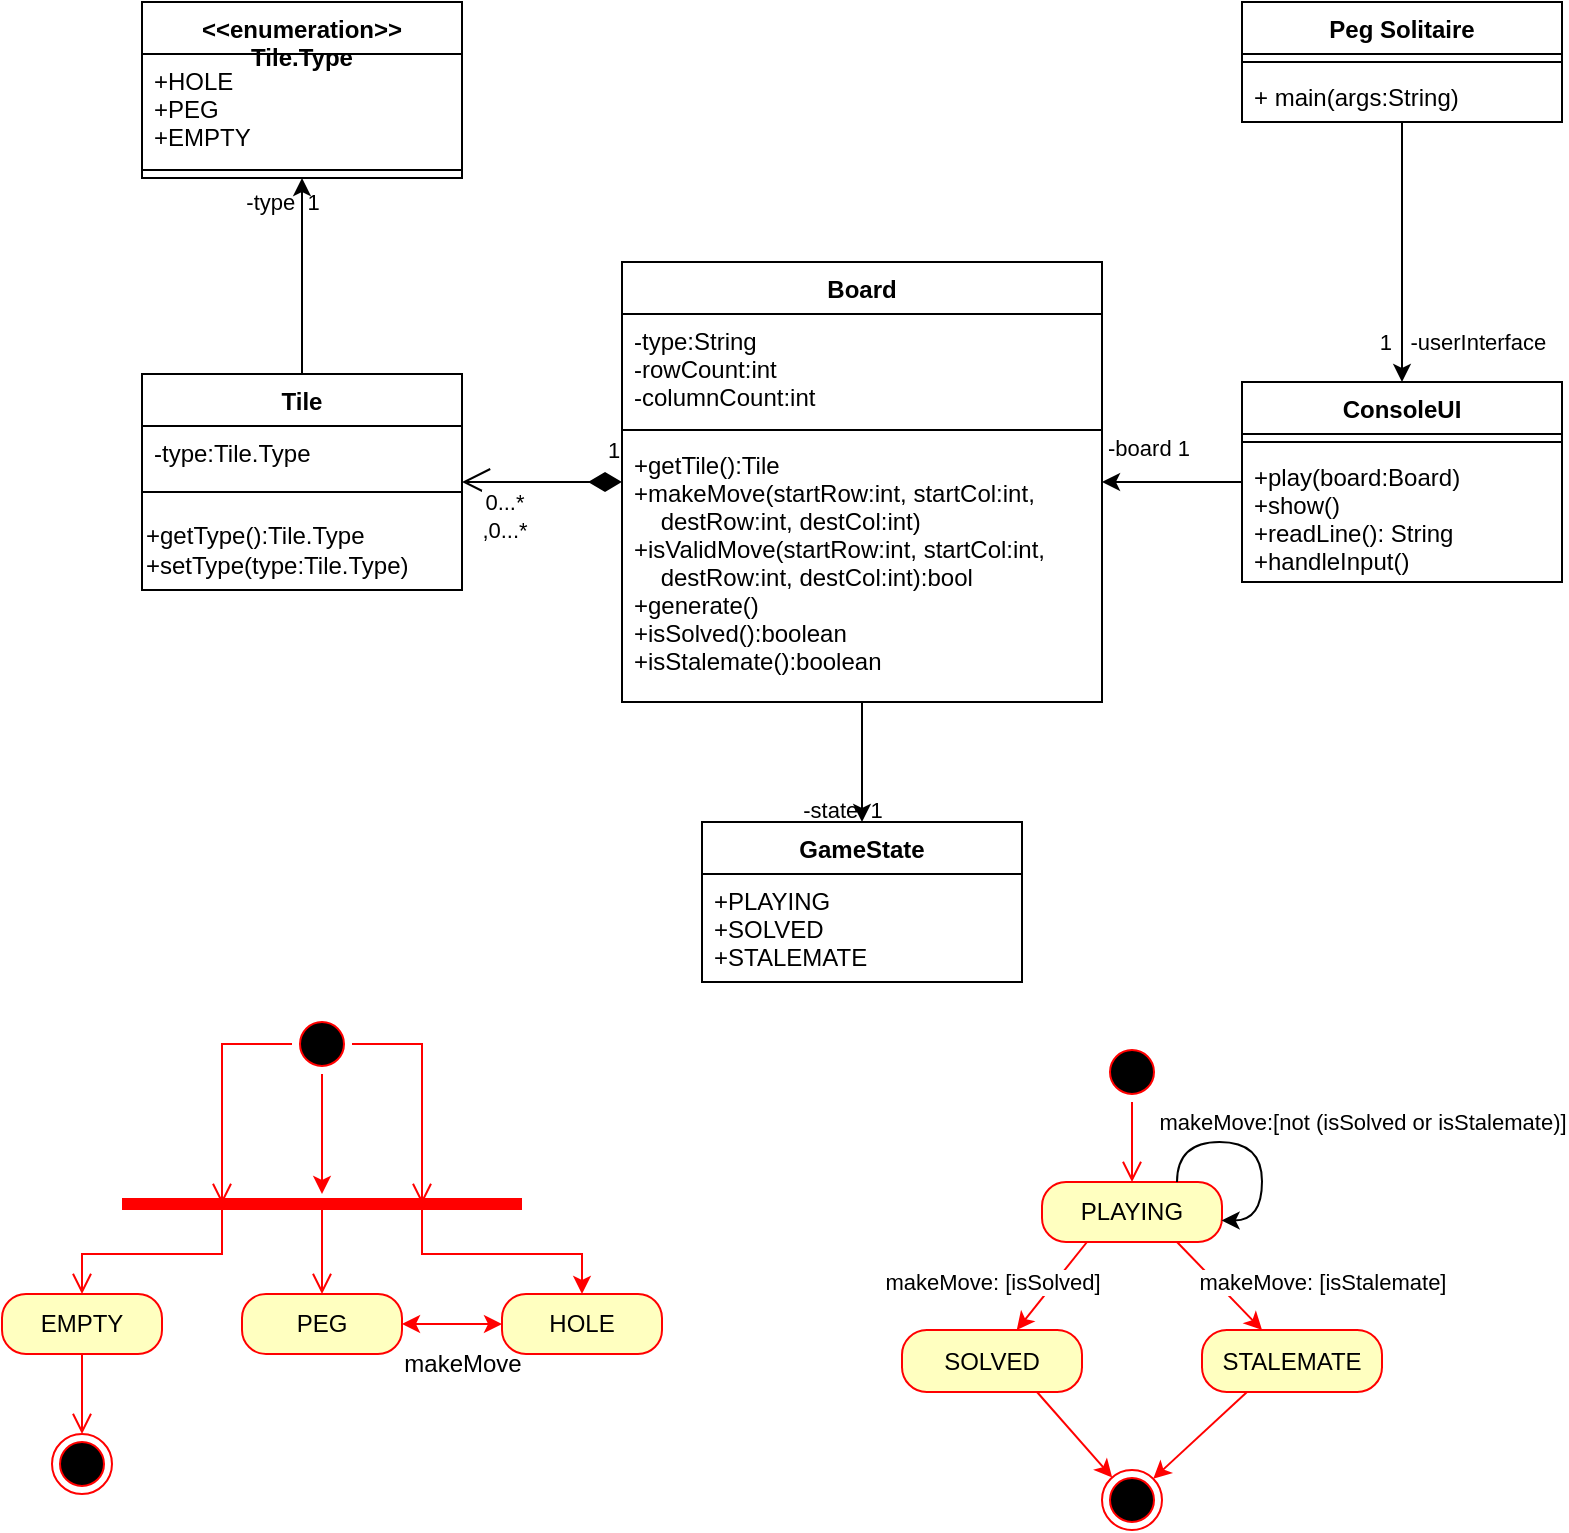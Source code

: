 <mxfile version="20.8.23" type="device"><diagram id="C5RBs43oDa-KdzZeNtuy" name="Page-1"><mxGraphModel dx="2625" dy="2584" grid="1" gridSize="10" guides="1" tooltips="1" connect="1" arrows="1" fold="1" page="1" pageScale="1" pageWidth="827" pageHeight="1169" background="#ffffff" math="0" shadow="0"><root><mxCell id="WIyWlLk6GJQsqaUBKTNV-0"/><mxCell id="WIyWlLk6GJQsqaUBKTNV-1" parent="WIyWlLk6GJQsqaUBKTNV-0"/><mxCell id="fxC7Si6xgcT16DwlAMbj-21" style="edgeStyle=orthogonalEdgeStyle;rounded=0;orthogonalLoop=1;jettySize=auto;html=1;entryX=0.5;entryY=0;entryDx=0;entryDy=0;" parent="WIyWlLk6GJQsqaUBKTNV-1" source="fxC7Si6xgcT16DwlAMbj-0" target="fxC7Si6xgcT16DwlAMbj-17" edge="1"><mxGeometry relative="1" as="geometry"/></mxCell><mxCell id="fxC7Si6xgcT16DwlAMbj-22" value="&lt;div&gt;-state&amp;nbsp; 1&lt;/div&gt;" style="edgeLabel;html=1;align=center;verticalAlign=middle;resizable=0;points=[];labelBackgroundColor=none;" parent="fxC7Si6xgcT16DwlAMbj-21" vertex="1" connectable="0"><mxGeometry x="0.675" y="1" relative="1" as="geometry"><mxPoint x="-11" y="3" as="offset"/></mxGeometry></mxCell><mxCell id="fxC7Si6xgcT16DwlAMbj-0" value="Board" style="swimlane;fontStyle=1;align=center;verticalAlign=top;childLayout=stackLayout;horizontal=1;startSize=26;horizontalStack=0;resizeParent=1;resizeParentMax=0;resizeLast=0;collapsible=1;marginBottom=0;" parent="WIyWlLk6GJQsqaUBKTNV-1" vertex="1"><mxGeometry x="330" y="-960" width="240" height="220" as="geometry"><mxRectangle x="480" y="110" width="70" height="30" as="alternateBounds"/></mxGeometry></mxCell><mxCell id="fxC7Si6xgcT16DwlAMbj-1" value="-type:String&#xA;-rowCount:int&#xA;-columnCount:int&#xA;" style="text;strokeColor=none;fillColor=none;align=left;verticalAlign=top;spacingLeft=4;spacingRight=4;overflow=hidden;rotatable=0;points=[[0,0.5],[1,0.5]];portConstraint=eastwest;" parent="fxC7Si6xgcT16DwlAMbj-0" vertex="1"><mxGeometry y="26" width="240" height="54" as="geometry"/></mxCell><mxCell id="fxC7Si6xgcT16DwlAMbj-2" value="" style="line;strokeWidth=1;fillColor=none;align=left;verticalAlign=middle;spacingTop=-1;spacingLeft=3;spacingRight=3;rotatable=0;labelPosition=right;points=[];portConstraint=eastwest;strokeColor=inherit;" parent="fxC7Si6xgcT16DwlAMbj-0" vertex="1"><mxGeometry y="80" width="240" height="8" as="geometry"/></mxCell><mxCell id="fxC7Si6xgcT16DwlAMbj-3" value="+getTile():Tile&#xA;+makeMove(startRow:int, startCol:int,&#xA;    destRow:int, destCol:int)&#xA;+isValidMove(startRow:int, startCol:int,&#xA;    destRow:int, destCol:int):bool&#xA;+generate()&#xA;+isSolved():boolean&#xA;+isStalemate():boolean&#xA;&#xA;&#xA;" style="text;strokeColor=none;fillColor=none;align=left;verticalAlign=top;spacingLeft=4;spacingRight=4;overflow=hidden;rotatable=0;points=[[0,0.5],[1,0.5]];portConstraint=eastwest;" parent="fxC7Si6xgcT16DwlAMbj-0" vertex="1"><mxGeometry y="88" width="240" height="132" as="geometry"/></mxCell><mxCell id="DcGIUz9u4V76cOEQrkuE-4" style="edgeStyle=orthogonalEdgeStyle;rounded=0;orthogonalLoop=1;jettySize=auto;html=1;entryX=0.5;entryY=1;entryDx=0;entryDy=0;" parent="WIyWlLk6GJQsqaUBKTNV-1" source="fxC7Si6xgcT16DwlAMbj-9" target="DcGIUz9u4V76cOEQrkuE-0" edge="1"><mxGeometry relative="1" as="geometry"/></mxCell><mxCell id="DcGIUz9u4V76cOEQrkuE-5" value="-type&amp;nbsp; 1" style="edgeLabel;html=1;align=center;verticalAlign=middle;resizable=0;points=[];labelBackgroundColor=none;" parent="DcGIUz9u4V76cOEQrkuE-4" vertex="1" connectable="0"><mxGeometry x="0.581" y="-1" relative="1" as="geometry"><mxPoint x="-11" y="-9" as="offset"/></mxGeometry></mxCell><mxCell id="fxC7Si6xgcT16DwlAMbj-9" value="Tile" style="swimlane;fontStyle=1;align=center;verticalAlign=top;childLayout=stackLayout;horizontal=1;startSize=26;horizontalStack=0;resizeParent=1;resizeParentMax=0;resizeLast=0;collapsible=1;marginBottom=0;" parent="WIyWlLk6GJQsqaUBKTNV-1" vertex="1"><mxGeometry x="90" y="-904" width="160" height="108" as="geometry"/></mxCell><mxCell id="fxC7Si6xgcT16DwlAMbj-10" value="-type:Tile.Type" style="text;strokeColor=none;fillColor=none;align=left;verticalAlign=top;spacingLeft=4;spacingRight=4;overflow=hidden;rotatable=0;points=[[0,0.5],[1,0.5]];portConstraint=eastwest;" parent="fxC7Si6xgcT16DwlAMbj-9" vertex="1"><mxGeometry y="26" width="160" height="24" as="geometry"/></mxCell><mxCell id="fxC7Si6xgcT16DwlAMbj-11" value="" style="line;strokeWidth=1;fillColor=none;align=left;verticalAlign=middle;spacingTop=-1;spacingLeft=3;spacingRight=3;rotatable=0;labelPosition=right;points=[];portConstraint=eastwest;strokeColor=inherit;" parent="fxC7Si6xgcT16DwlAMbj-9" vertex="1"><mxGeometry y="50" width="160" height="18" as="geometry"/></mxCell><mxCell id="fxC7Si6xgcT16DwlAMbj-28" value="&lt;div&gt;+getType():Tile.Type&lt;/div&gt;&lt;div&gt;+setType(type:Tile.Type)&lt;br&gt;&lt;/div&gt;" style="text;html=1;align=left;verticalAlign=middle;resizable=0;points=[];autosize=1;strokeColor=none;fillColor=none;" parent="fxC7Si6xgcT16DwlAMbj-9" vertex="1"><mxGeometry y="68" width="160" height="40" as="geometry"/></mxCell><mxCell id="fxC7Si6xgcT16DwlAMbj-29" style="edgeStyle=orthogonalEdgeStyle;rounded=0;orthogonalLoop=1;jettySize=auto;html=1;" parent="WIyWlLk6GJQsqaUBKTNV-1" source="fxC7Si6xgcT16DwlAMbj-13" target="fxC7Si6xgcT16DwlAMbj-0" edge="1"><mxGeometry relative="1" as="geometry"><Array as="points"/></mxGeometry></mxCell><mxCell id="fxC7Si6xgcT16DwlAMbj-30" value="-board 1" style="edgeLabel;html=1;align=center;verticalAlign=middle;resizable=0;points=[];" parent="fxC7Si6xgcT16DwlAMbj-29" vertex="1" connectable="0"><mxGeometry x="0.712" relative="1" as="geometry"><mxPoint x="13" y="-17" as="offset"/></mxGeometry></mxCell><mxCell id="fxC7Si6xgcT16DwlAMbj-13" value="ConsoleUI" style="swimlane;fontStyle=1;align=center;verticalAlign=top;childLayout=stackLayout;horizontal=1;startSize=26;horizontalStack=0;resizeParent=1;resizeParentMax=0;resizeLast=0;collapsible=1;marginBottom=0;" parent="WIyWlLk6GJQsqaUBKTNV-1" vertex="1"><mxGeometry x="640" y="-900" width="160" height="100" as="geometry"/></mxCell><mxCell id="fxC7Si6xgcT16DwlAMbj-15" value="" style="line;strokeWidth=1;fillColor=none;align=left;verticalAlign=middle;spacingTop=-1;spacingLeft=3;spacingRight=3;rotatable=0;labelPosition=right;points=[];portConstraint=eastwest;strokeColor=inherit;" parent="fxC7Si6xgcT16DwlAMbj-13" vertex="1"><mxGeometry y="26" width="160" height="8" as="geometry"/></mxCell><mxCell id="fxC7Si6xgcT16DwlAMbj-16" value="+play(board:Board)&#xA;+show()&#xA;+readLine(): String&#xA;+handleInput()&#xA;&#xA;" style="text;strokeColor=none;fillColor=none;align=left;verticalAlign=top;spacingLeft=4;spacingRight=4;overflow=hidden;rotatable=0;points=[[0,0.5],[1,0.5]];portConstraint=eastwest;" parent="fxC7Si6xgcT16DwlAMbj-13" vertex="1"><mxGeometry y="34" width="160" height="66" as="geometry"/></mxCell><mxCell id="fxC7Si6xgcT16DwlAMbj-17" value="GameState" style="swimlane;fontStyle=1;align=center;verticalAlign=top;childLayout=stackLayout;horizontal=1;startSize=26;horizontalStack=0;resizeParent=1;resizeParentMax=0;resizeLast=0;collapsible=1;marginBottom=0;" parent="WIyWlLk6GJQsqaUBKTNV-1" vertex="1"><mxGeometry x="370" y="-680" width="160" height="80" as="geometry"/></mxCell><mxCell id="fxC7Si6xgcT16DwlAMbj-18" value="+PLAYING&#xA;+SOLVED&#xA;+STALEMATE" style="text;strokeColor=none;fillColor=none;align=left;verticalAlign=top;spacingLeft=4;spacingRight=4;overflow=hidden;rotatable=0;points=[[0,0.5],[1,0.5]];portConstraint=eastwest;" parent="fxC7Si6xgcT16DwlAMbj-17" vertex="1"><mxGeometry y="26" width="160" height="54" as="geometry"/></mxCell><mxCell id="fxC7Si6xgcT16DwlAMbj-24" value="1" style="endArrow=open;html=1;endSize=12;startArrow=diamondThin;startSize=14;startFill=1;edgeStyle=orthogonalEdgeStyle;align=left;verticalAlign=bottom;rounded=0;" parent="WIyWlLk6GJQsqaUBKTNV-1" source="fxC7Si6xgcT16DwlAMbj-0" target="fxC7Si6xgcT16DwlAMbj-9" edge="1"><mxGeometry x="-0.774" y="-7" relative="1" as="geometry"><mxPoint x="180" y="-940" as="sourcePoint"/><mxPoint x="340" y="-940" as="targetPoint"/><Array as="points"/><mxPoint as="offset"/></mxGeometry></mxCell><mxCell id="fxC7Si6xgcT16DwlAMbj-26" value="&lt;div&gt;0...*&lt;/div&gt;,0...*" style="edgeLabel;html=1;align=center;verticalAlign=middle;resizable=0;points=[];" parent="fxC7Si6xgcT16DwlAMbj-24" vertex="1" connectable="0"><mxGeometry x="0.803" y="3" relative="1" as="geometry"><mxPoint x="13" y="14" as="offset"/></mxGeometry></mxCell><mxCell id="fxC7Si6xgcT16DwlAMbj-39" style="edgeStyle=orthogonalEdgeStyle;rounded=0;orthogonalLoop=1;jettySize=auto;html=1;entryX=0.5;entryY=0;entryDx=0;entryDy=0;" parent="WIyWlLk6GJQsqaUBKTNV-1" source="fxC7Si6xgcT16DwlAMbj-31" target="fxC7Si6xgcT16DwlAMbj-13" edge="1"><mxGeometry relative="1" as="geometry"/></mxCell><mxCell id="g6DyzTCxn8g1SOSjC7m9-0" value="1&amp;nbsp;&amp;nbsp; -userInterface" style="edgeLabel;html=1;align=center;verticalAlign=middle;resizable=0;points=[];labelBackgroundColor=none;" vertex="1" connectable="0" parent="fxC7Si6xgcT16DwlAMbj-39"><mxGeometry x="0.739" y="-1" relative="1" as="geometry"><mxPoint x="31" y="-3" as="offset"/></mxGeometry></mxCell><mxCell id="fxC7Si6xgcT16DwlAMbj-31" value="Peg Solitaire" style="swimlane;fontStyle=1;align=center;verticalAlign=top;childLayout=stackLayout;horizontal=1;startSize=26;horizontalStack=0;resizeParent=1;resizeParentMax=0;resizeLast=0;collapsible=1;marginBottom=0;" parent="WIyWlLk6GJQsqaUBKTNV-1" vertex="1"><mxGeometry x="640" y="-1090" width="160" height="60" as="geometry"/></mxCell><mxCell id="fxC7Si6xgcT16DwlAMbj-33" value="" style="line;strokeWidth=1;fillColor=none;align=left;verticalAlign=middle;spacingTop=-1;spacingLeft=3;spacingRight=3;rotatable=0;labelPosition=right;points=[];portConstraint=eastwest;strokeColor=inherit;" parent="fxC7Si6xgcT16DwlAMbj-31" vertex="1"><mxGeometry y="26" width="160" height="8" as="geometry"/></mxCell><mxCell id="fxC7Si6xgcT16DwlAMbj-34" value="+ main(args:String)" style="text;strokeColor=none;fillColor=none;align=left;verticalAlign=top;spacingLeft=4;spacingRight=4;overflow=hidden;rotatable=0;points=[[0,0.5],[1,0.5]];portConstraint=eastwest;" parent="fxC7Si6xgcT16DwlAMbj-31" vertex="1"><mxGeometry y="34" width="160" height="26" as="geometry"/></mxCell><mxCell id="DcGIUz9u4V76cOEQrkuE-0" value="&lt;&lt;enumeration&gt;&gt;&#xA;Tile.Type" style="swimlane;fontStyle=1;align=center;verticalAlign=top;childLayout=stackLayout;horizontal=1;startSize=26;horizontalStack=0;resizeParent=1;resizeParentMax=0;resizeLast=0;collapsible=1;marginBottom=0;fillColor=default;" parent="WIyWlLk6GJQsqaUBKTNV-1" vertex="1"><mxGeometry x="90" y="-1090" width="160" height="88" as="geometry"/></mxCell><mxCell id="DcGIUz9u4V76cOEQrkuE-1" value="+HOLE&#xA;+PEG&#xA;+EMPTY" style="text;strokeColor=none;fillColor=none;align=left;verticalAlign=top;spacingLeft=4;spacingRight=4;overflow=hidden;rotatable=0;points=[[0,0.5],[1,0.5]];portConstraint=eastwest;" parent="DcGIUz9u4V76cOEQrkuE-0" vertex="1"><mxGeometry y="26" width="160" height="54" as="geometry"/></mxCell><mxCell id="DcGIUz9u4V76cOEQrkuE-2" value="" style="line;strokeWidth=1;fillColor=none;align=left;verticalAlign=middle;spacingTop=-1;spacingLeft=3;spacingRight=3;rotatable=0;labelPosition=right;points=[];portConstraint=eastwest;strokeColor=inherit;" parent="DcGIUz9u4V76cOEQrkuE-0" vertex="1"><mxGeometry y="80" width="160" height="8" as="geometry"/></mxCell><mxCell id="DcGIUz9u4V76cOEQrkuE-6" value="EMPTY" style="rounded=1;whiteSpace=wrap;html=1;arcSize=40;fontColor=#000000;fillColor=#ffffc0;strokeColor=#ff0000;labelBackgroundColor=none;" parent="WIyWlLk6GJQsqaUBKTNV-1" vertex="1"><mxGeometry x="20" y="-444" width="80" height="30" as="geometry"/></mxCell><mxCell id="DcGIUz9u4V76cOEQrkuE-7" value="" style="edgeStyle=orthogonalEdgeStyle;html=1;verticalAlign=bottom;endArrow=open;endSize=8;strokeColor=#ff0000;rounded=0;" parent="WIyWlLk6GJQsqaUBKTNV-1" source="DcGIUz9u4V76cOEQrkuE-6" target="DcGIUz9u4V76cOEQrkuE-10" edge="1"><mxGeometry relative="1" as="geometry"><mxPoint x="170" y="-334" as="targetPoint"/><Array as="points"/></mxGeometry></mxCell><mxCell id="DcGIUz9u4V76cOEQrkuE-8" value="" style="ellipse;html=1;shape=startState;fillColor=#000000;strokeColor=#ff0000;labelBackgroundColor=none;" parent="WIyWlLk6GJQsqaUBKTNV-1" vertex="1"><mxGeometry x="165" y="-584" width="30" height="30" as="geometry"/></mxCell><mxCell id="DcGIUz9u4V76cOEQrkuE-9" value="" style="edgeStyle=orthogonalEdgeStyle;html=1;verticalAlign=bottom;endArrow=open;endSize=8;strokeColor=#ff0000;rounded=0;entryX=0.25;entryY=0.5;entryDx=0;entryDy=0;entryPerimeter=0;" parent="WIyWlLk6GJQsqaUBKTNV-1" source="DcGIUz9u4V76cOEQrkuE-8" target="DcGIUz9u4V76cOEQrkuE-15" edge="1"><mxGeometry relative="1" as="geometry"><mxPoint x="120" y="-464" as="targetPoint"/><Array as="points"><mxPoint x="130" y="-569"/></Array></mxGeometry></mxCell><mxCell id="DcGIUz9u4V76cOEQrkuE-10" value="" style="ellipse;html=1;shape=endState;fillColor=#000000;strokeColor=#ff0000;labelBackgroundColor=none;" parent="WIyWlLk6GJQsqaUBKTNV-1" vertex="1"><mxGeometry x="45" y="-374" width="30" height="30" as="geometry"/></mxCell><mxCell id="DcGIUz9u4V76cOEQrkuE-22" style="edgeStyle=orthogonalEdgeStyle;rounded=0;orthogonalLoop=1;jettySize=auto;html=1;exitX=1;exitY=0.5;exitDx=0;exitDy=0;entryX=0;entryY=0.5;entryDx=0;entryDy=0;strokeColor=#FF0000;startArrow=classic;startFill=1;" parent="WIyWlLk6GJQsqaUBKTNV-1" source="DcGIUz9u4V76cOEQrkuE-11" target="DcGIUz9u4V76cOEQrkuE-13" edge="1"><mxGeometry relative="1" as="geometry"/></mxCell><mxCell id="DcGIUz9u4V76cOEQrkuE-11" value="PEG" style="rounded=1;whiteSpace=wrap;html=1;arcSize=40;fontColor=#000000;fillColor=#ffffc0;strokeColor=#ff0000;labelBackgroundColor=none;" parent="WIyWlLk6GJQsqaUBKTNV-1" vertex="1"><mxGeometry x="140" y="-444" width="80" height="30" as="geometry"/></mxCell><mxCell id="DcGIUz9u4V76cOEQrkuE-13" value="HOLE" style="rounded=1;whiteSpace=wrap;html=1;arcSize=40;fontColor=#000000;fillColor=#ffffc0;strokeColor=#ff0000;labelBackgroundColor=none;" parent="WIyWlLk6GJQsqaUBKTNV-1" vertex="1"><mxGeometry x="270" y="-444" width="80" height="30" as="geometry"/></mxCell><mxCell id="DcGIUz9u4V76cOEQrkuE-18" style="edgeStyle=orthogonalEdgeStyle;rounded=0;orthogonalLoop=1;jettySize=auto;html=1;strokeColor=#FF0000;exitX=0.5;exitY=1;exitDx=0;exitDy=0;" parent="WIyWlLk6GJQsqaUBKTNV-1" source="DcGIUz9u4V76cOEQrkuE-8" target="DcGIUz9u4V76cOEQrkuE-15" edge="1"><mxGeometry relative="1" as="geometry"><mxPoint x="160" y="-524" as="targetPoint"/><mxPoint x="180" y="-524" as="sourcePoint"/><Array as="points"/></mxGeometry></mxCell><mxCell id="DcGIUz9u4V76cOEQrkuE-21" style="edgeStyle=orthogonalEdgeStyle;rounded=0;orthogonalLoop=1;jettySize=auto;html=1;exitX=0.75;exitY=0.5;exitDx=0;exitDy=0;exitPerimeter=0;strokeColor=#FF0000;" parent="WIyWlLk6GJQsqaUBKTNV-1" source="DcGIUz9u4V76cOEQrkuE-15" target="DcGIUz9u4V76cOEQrkuE-13" edge="1"><mxGeometry relative="1" as="geometry"/></mxCell><mxCell id="DcGIUz9u4V76cOEQrkuE-15" value="" style="shape=line;html=1;strokeWidth=6;strokeColor=#ff0000;labelBackgroundColor=none;fillColor=default;" parent="WIyWlLk6GJQsqaUBKTNV-1" vertex="1"><mxGeometry x="80" y="-494" width="200" height="10" as="geometry"/></mxCell><mxCell id="DcGIUz9u4V76cOEQrkuE-16" value="" style="edgeStyle=orthogonalEdgeStyle;html=1;verticalAlign=bottom;endArrow=open;endSize=8;strokeColor=#ff0000;rounded=0;entryX=0.5;entryY=0;entryDx=0;entryDy=0;exitX=0.25;exitY=0.5;exitDx=0;exitDy=0;exitPerimeter=0;" parent="WIyWlLk6GJQsqaUBKTNV-1" source="DcGIUz9u4V76cOEQrkuE-15" target="DcGIUz9u4V76cOEQrkuE-6" edge="1"><mxGeometry relative="1" as="geometry"><mxPoint x="270" y="-424" as="targetPoint"/></mxGeometry></mxCell><mxCell id="DcGIUz9u4V76cOEQrkuE-19" value="" style="edgeStyle=orthogonalEdgeStyle;html=1;verticalAlign=bottom;endArrow=open;endSize=8;strokeColor=#ff0000;rounded=0;entryX=0.75;entryY=0.5;entryDx=0;entryDy=0;entryPerimeter=0;exitX=1;exitY=0.5;exitDx=0;exitDy=0;" parent="WIyWlLk6GJQsqaUBKTNV-1" source="DcGIUz9u4V76cOEQrkuE-8" target="DcGIUz9u4V76cOEQrkuE-15" edge="1"><mxGeometry relative="1" as="geometry"><mxPoint x="227" y="-516" as="targetPoint"/><mxPoint x="280" y="-594" as="sourcePoint"/><Array as="points"><mxPoint x="230" y="-569"/></Array></mxGeometry></mxCell><mxCell id="DcGIUz9u4V76cOEQrkuE-20" value="" style="edgeStyle=orthogonalEdgeStyle;html=1;verticalAlign=bottom;endArrow=open;endSize=8;strokeColor=#ff0000;rounded=0;exitX=0.533;exitY=0.292;exitDx=0;exitDy=0;exitPerimeter=0;entryX=0.5;entryY=0;entryDx=0;entryDy=0;" parent="WIyWlLk6GJQsqaUBKTNV-1" source="DcGIUz9u4V76cOEQrkuE-15" target="DcGIUz9u4V76cOEQrkuE-11" edge="1"><mxGeometry relative="1" as="geometry"><mxPoint x="70" y="-434" as="targetPoint"/><mxPoint x="140" y="-479" as="sourcePoint"/><Array as="points"><mxPoint x="180" y="-491"/></Array></mxGeometry></mxCell><mxCell id="DcGIUz9u4V76cOEQrkuE-23" value="makeMove" style="text;html=1;align=center;verticalAlign=middle;resizable=0;points=[];autosize=1;strokeColor=none;fillColor=none;" parent="WIyWlLk6GJQsqaUBKTNV-1" vertex="1"><mxGeometry x="210" y="-424" width="80" height="30" as="geometry"/></mxCell><mxCell id="DcGIUz9u4V76cOEQrkuE-33" style="rounded=0;orthogonalLoop=1;jettySize=auto;html=1;exitX=0.25;exitY=1;exitDx=0;exitDy=0;strokeColor=#FF0000;startArrow=none;startFill=0;" parent="WIyWlLk6GJQsqaUBKTNV-1" source="DcGIUz9u4V76cOEQrkuE-24" target="DcGIUz9u4V76cOEQrkuE-28" edge="1"><mxGeometry relative="1" as="geometry"/></mxCell><mxCell id="BPmQ322AxwSib2Gk18eX-2" value="makeMove: [isSolved]" style="edgeLabel;html=1;align=center;verticalAlign=middle;resizable=0;points=[];" parent="DcGIUz9u4V76cOEQrkuE-33" vertex="1" connectable="0"><mxGeometry x="0.334" relative="1" as="geometry"><mxPoint x="-24" y="-10" as="offset"/></mxGeometry></mxCell><mxCell id="DcGIUz9u4V76cOEQrkuE-34" style="edgeStyle=none;rounded=0;orthogonalLoop=1;jettySize=auto;html=1;exitX=0.75;exitY=1;exitDx=0;exitDy=0;strokeColor=#FF0000;startArrow=none;startFill=0;" parent="WIyWlLk6GJQsqaUBKTNV-1" source="DcGIUz9u4V76cOEQrkuE-24" target="DcGIUz9u4V76cOEQrkuE-26" edge="1"><mxGeometry relative="1" as="geometry"/></mxCell><mxCell id="BPmQ322AxwSib2Gk18eX-3" value="makeMove: [isStalemate]" style="edgeLabel;html=1;align=center;verticalAlign=middle;resizable=0;points=[];" parent="DcGIUz9u4V76cOEQrkuE-34" vertex="1" connectable="0"><mxGeometry x="0.409" y="-1" relative="1" as="geometry"><mxPoint x="43" y="-12" as="offset"/></mxGeometry></mxCell><mxCell id="DcGIUz9u4V76cOEQrkuE-24" value="PLAYING" style="rounded=1;whiteSpace=wrap;html=1;arcSize=40;fontColor=#000000;fillColor=#ffffc0;strokeColor=#ff0000;labelBackgroundColor=none;" parent="WIyWlLk6GJQsqaUBKTNV-1" vertex="1"><mxGeometry x="540" y="-500" width="90" height="30" as="geometry"/></mxCell><mxCell id="DcGIUz9u4V76cOEQrkuE-36" style="edgeStyle=none;rounded=0;orthogonalLoop=1;jettySize=auto;html=1;exitX=0.25;exitY=1;exitDx=0;exitDy=0;entryX=1;entryY=0;entryDx=0;entryDy=0;strokeColor=#FF0000;startArrow=none;startFill=0;" parent="WIyWlLk6GJQsqaUBKTNV-1" source="DcGIUz9u4V76cOEQrkuE-26" target="DcGIUz9u4V76cOEQrkuE-30" edge="1"><mxGeometry relative="1" as="geometry"/></mxCell><mxCell id="DcGIUz9u4V76cOEQrkuE-26" value="STALEMATE" style="rounded=1;whiteSpace=wrap;html=1;arcSize=40;fontColor=#000000;fillColor=#ffffc0;strokeColor=#ff0000;labelBackgroundColor=none;" parent="WIyWlLk6GJQsqaUBKTNV-1" vertex="1"><mxGeometry x="620" y="-426" width="90" height="31" as="geometry"/></mxCell><mxCell id="DcGIUz9u4V76cOEQrkuE-35" style="edgeStyle=none;rounded=0;orthogonalLoop=1;jettySize=auto;html=1;exitX=0.75;exitY=1;exitDx=0;exitDy=0;strokeColor=#FF0000;startArrow=none;startFill=0;" parent="WIyWlLk6GJQsqaUBKTNV-1" source="DcGIUz9u4V76cOEQrkuE-28" target="DcGIUz9u4V76cOEQrkuE-30" edge="1"><mxGeometry relative="1" as="geometry"/></mxCell><mxCell id="DcGIUz9u4V76cOEQrkuE-28" value="SOLVED" style="rounded=1;whiteSpace=wrap;html=1;arcSize=40;fontColor=#000000;fillColor=#ffffc0;strokeColor=#ff0000;labelBackgroundColor=none;" parent="WIyWlLk6GJQsqaUBKTNV-1" vertex="1"><mxGeometry x="470" y="-426" width="90" height="31" as="geometry"/></mxCell><mxCell id="DcGIUz9u4V76cOEQrkuE-30" value="" style="ellipse;html=1;shape=endState;fillColor=#000000;strokeColor=#ff0000;labelBackgroundColor=none;" parent="WIyWlLk6GJQsqaUBKTNV-1" vertex="1"><mxGeometry x="570" y="-356" width="30" height="30" as="geometry"/></mxCell><mxCell id="DcGIUz9u4V76cOEQrkuE-31" value="" style="ellipse;html=1;shape=startState;fillColor=#000000;strokeColor=#ff0000;labelBackgroundColor=none;" parent="WIyWlLk6GJQsqaUBKTNV-1" vertex="1"><mxGeometry x="570" y="-570" width="30" height="30" as="geometry"/></mxCell><mxCell id="DcGIUz9u4V76cOEQrkuE-32" value="" style="edgeStyle=orthogonalEdgeStyle;html=1;verticalAlign=bottom;endArrow=open;endSize=8;strokeColor=#ff0000;rounded=0;curved=1;" parent="WIyWlLk6GJQsqaUBKTNV-1" source="DcGIUz9u4V76cOEQrkuE-31" target="DcGIUz9u4V76cOEQrkuE-24" edge="1"><mxGeometry relative="1" as="geometry"><mxPoint x="585" y="-510" as="targetPoint"/></mxGeometry></mxCell><mxCell id="BPmQ322AxwSib2Gk18eX-0" style="edgeStyle=orthogonalEdgeStyle;rounded=0;orthogonalLoop=1;jettySize=auto;html=1;exitX=0.75;exitY=0;exitDx=0;exitDy=0;entryX=0.998;entryY=0.641;entryDx=0;entryDy=0;entryPerimeter=0;curved=1;" parent="WIyWlLk6GJQsqaUBKTNV-1" source="DcGIUz9u4V76cOEQrkuE-24" target="DcGIUz9u4V76cOEQrkuE-24" edge="1"><mxGeometry relative="1" as="geometry"><Array as="points"><mxPoint x="608" y="-520"/><mxPoint x="650" y="-520"/><mxPoint x="650" y="-481"/></Array></mxGeometry></mxCell><mxCell id="BPmQ322AxwSib2Gk18eX-1" value="makeMove:[not (isSolved or isStalemate)]" style="edgeLabel;html=1;align=center;verticalAlign=middle;resizable=0;points=[];" parent="BPmQ322AxwSib2Gk18eX-0" vertex="1" connectable="0"><mxGeometry x="-0.106" y="-4" relative="1" as="geometry"><mxPoint x="58" y="-14" as="offset"/></mxGeometry></mxCell></root></mxGraphModel></diagram></mxfile>